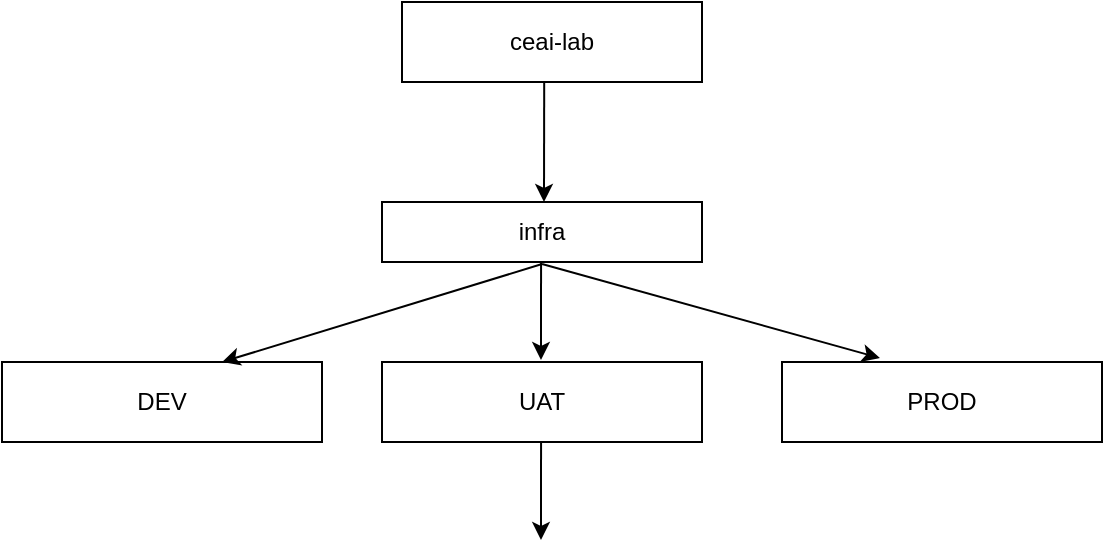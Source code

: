 <mxfile version="13.6.4" type="github">
  <diagram id="C5RBs43oDa-KdzZeNtuy" name="Page-1">
    <mxGraphModel dx="1422" dy="762" grid="1" gridSize="10" guides="1" tooltips="1" connect="1" arrows="1" fold="1" page="1" pageScale="1" pageWidth="827" pageHeight="1169" math="0" shadow="0">
      <root>
        <mxCell id="WIyWlLk6GJQsqaUBKTNV-0" />
        <mxCell id="WIyWlLk6GJQsqaUBKTNV-1" parent="WIyWlLk6GJQsqaUBKTNV-0" />
        <mxCell id="0-Yrpr5TJiJ0qa2s8P8Z-0" value="ceai-lab" style="rounded=0;whiteSpace=wrap;html=1;" vertex="1" parent="WIyWlLk6GJQsqaUBKTNV-1">
          <mxGeometry x="330" y="20" width="150" height="40" as="geometry" />
        </mxCell>
        <mxCell id="0-Yrpr5TJiJ0qa2s8P8Z-2" value="" style="endArrow=classic;html=1;exitX=0.474;exitY=1.013;exitDx=0;exitDy=0;exitPerimeter=0;" edge="1" parent="WIyWlLk6GJQsqaUBKTNV-1" source="0-Yrpr5TJiJ0qa2s8P8Z-0">
          <mxGeometry width="50" height="50" relative="1" as="geometry">
            <mxPoint x="430" y="190" as="sourcePoint" />
            <mxPoint x="401" y="120" as="targetPoint" />
          </mxGeometry>
        </mxCell>
        <mxCell id="0-Yrpr5TJiJ0qa2s8P8Z-3" value="infra" style="rounded=0;whiteSpace=wrap;html=1;" vertex="1" parent="WIyWlLk6GJQsqaUBKTNV-1">
          <mxGeometry x="320" y="120" width="160" height="30" as="geometry" />
        </mxCell>
        <mxCell id="0-Yrpr5TJiJ0qa2s8P8Z-5" value="" style="endArrow=classic;html=1;exitX=0.474;exitY=1.013;exitDx=0;exitDy=0;exitPerimeter=0;" edge="1" parent="WIyWlLk6GJQsqaUBKTNV-1">
          <mxGeometry width="50" height="50" relative="1" as="geometry">
            <mxPoint x="399.52" y="150.0" as="sourcePoint" />
            <mxPoint x="399.5" y="198.96" as="targetPoint" />
          </mxGeometry>
        </mxCell>
        <mxCell id="0-Yrpr5TJiJ0qa2s8P8Z-6" value="UAT" style="rounded=0;whiteSpace=wrap;html=1;" vertex="1" parent="WIyWlLk6GJQsqaUBKTNV-1">
          <mxGeometry x="320" y="200" width="160" height="40" as="geometry" />
        </mxCell>
        <mxCell id="0-Yrpr5TJiJ0qa2s8P8Z-8" value="" style="endArrow=classic;html=1;exitX=0.474;exitY=1.013;exitDx=0;exitDy=0;exitPerimeter=0;" edge="1" parent="WIyWlLk6GJQsqaUBKTNV-1">
          <mxGeometry width="50" height="50" relative="1" as="geometry">
            <mxPoint x="399.52" y="240" as="sourcePoint" />
            <mxPoint x="399.5" y="288.96" as="targetPoint" />
          </mxGeometry>
        </mxCell>
        <mxCell id="0-Yrpr5TJiJ0qa2s8P8Z-9" value="DEV" style="rounded=0;whiteSpace=wrap;html=1;" vertex="1" parent="WIyWlLk6GJQsqaUBKTNV-1">
          <mxGeometry x="130" y="200" width="160" height="40" as="geometry" />
        </mxCell>
        <mxCell id="0-Yrpr5TJiJ0qa2s8P8Z-10" value="PROD" style="rounded=0;whiteSpace=wrap;html=1;" vertex="1" parent="WIyWlLk6GJQsqaUBKTNV-1">
          <mxGeometry x="520" y="200" width="160" height="40" as="geometry" />
        </mxCell>
        <mxCell id="0-Yrpr5TJiJ0qa2s8P8Z-11" value="" style="endArrow=classic;html=1;exitX=0.474;exitY=1.013;exitDx=0;exitDy=0;exitPerimeter=0;entryX=0.5;entryY=0;entryDx=0;entryDy=0;" edge="1" parent="WIyWlLk6GJQsqaUBKTNV-1">
          <mxGeometry width="50" height="50" relative="1" as="geometry">
            <mxPoint x="400.02" y="151.04" as="sourcePoint" />
            <mxPoint x="240" y="200" as="targetPoint" />
          </mxGeometry>
        </mxCell>
        <mxCell id="0-Yrpr5TJiJ0qa2s8P8Z-12" value="" style="endArrow=classic;html=1;exitX=0.474;exitY=1.013;exitDx=0;exitDy=0;exitPerimeter=0;entryX=0.306;entryY=-0.05;entryDx=0;entryDy=0;entryPerimeter=0;" edge="1" parent="WIyWlLk6GJQsqaUBKTNV-1" target="0-Yrpr5TJiJ0qa2s8P8Z-10">
          <mxGeometry width="50" height="50" relative="1" as="geometry">
            <mxPoint x="400.02" y="151.04" as="sourcePoint" />
            <mxPoint x="576.08" y="189" as="targetPoint" />
          </mxGeometry>
        </mxCell>
      </root>
    </mxGraphModel>
  </diagram>
</mxfile>
